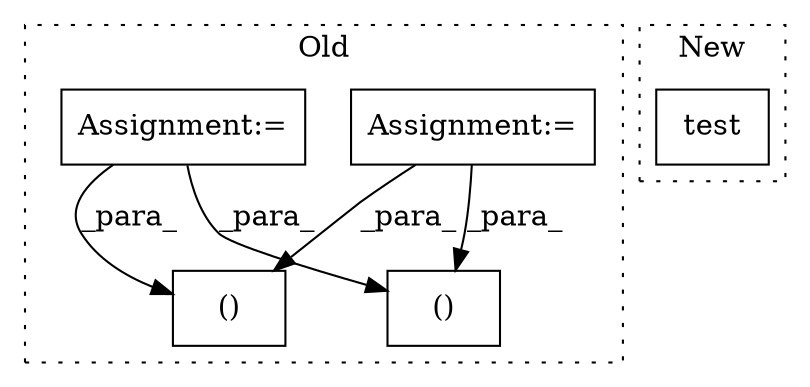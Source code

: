 digraph G {
subgraph cluster0 {
1 [label="()" a="106" s="1458" l="111" shape="box"];
3 [label="Assignment:=" a="7" s="338" l="10" shape="box"];
4 [label="()" a="106" s="1095" l="32" shape="box"];
5 [label="Assignment:=" a="7" s="376" l="9" shape="box"];
label = "Old";
style="dotted";
}
subgraph cluster1 {
2 [label="test" a="32" s="1354,1374" l="5,1" shape="box"];
label = "New";
style="dotted";
}
3 -> 1 [label="_para_"];
3 -> 4 [label="_para_"];
5 -> 4 [label="_para_"];
5 -> 1 [label="_para_"];
}